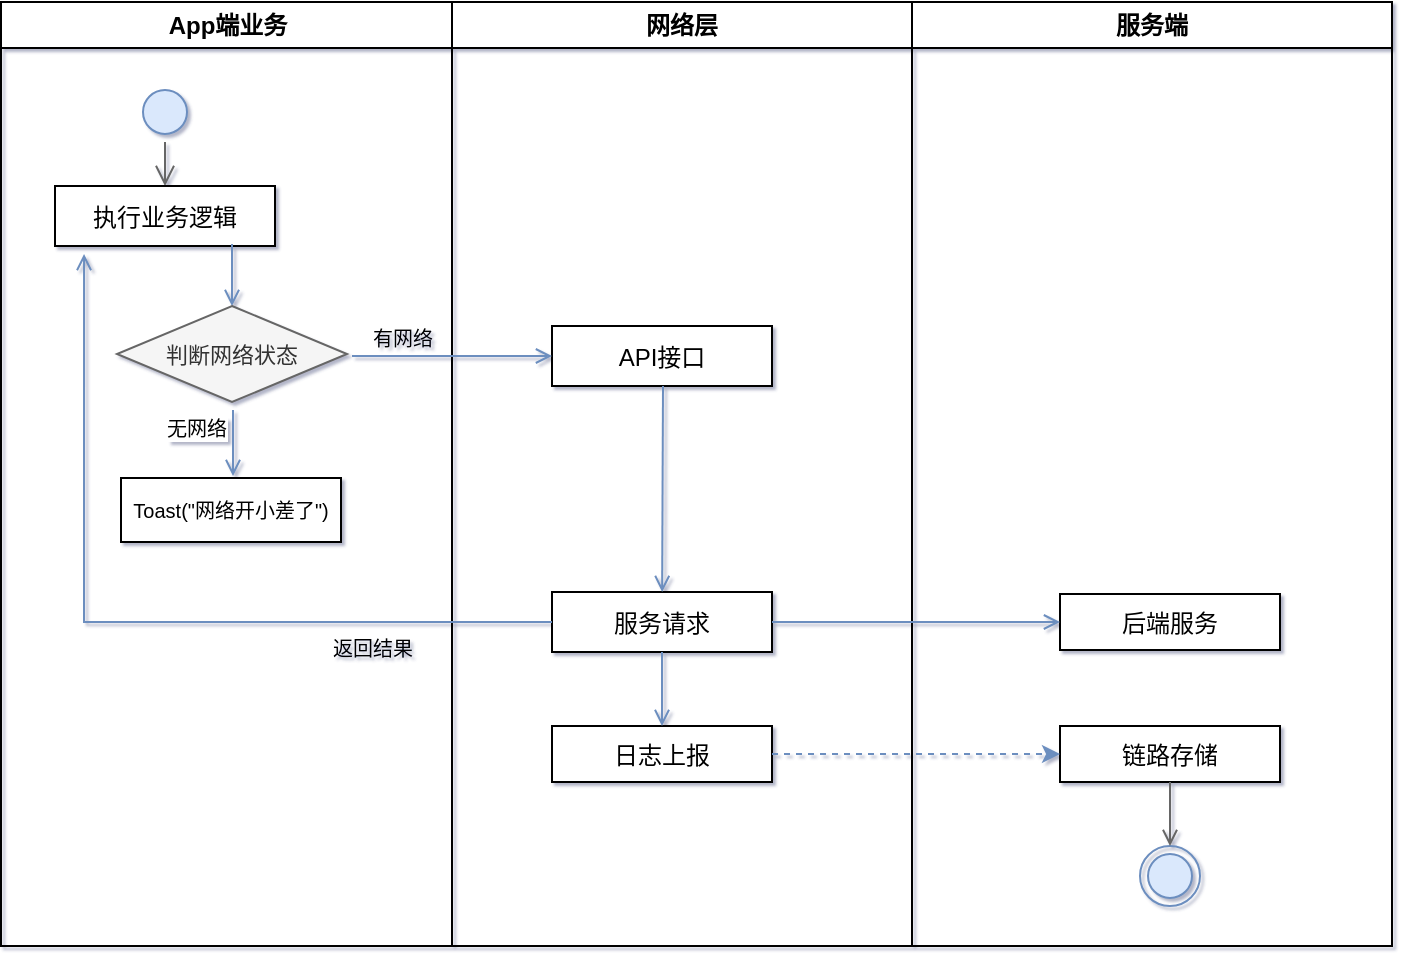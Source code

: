 <mxfile version="12.4.3" type="github" pages="1"><diagram name="Page-1" id="e7e014a7-5840-1c2e-5031-d8a46d1fe8dd"><mxGraphModel dx="1482" dy="711" grid="0" gridSize="10" guides="1" tooltips="1" connect="1" arrows="1" fold="1" page="1" pageScale="1" pageWidth="1169" pageHeight="826" background="#ffffff" math="0" shadow="1"><root><mxCell id="0"/><mxCell id="1" parent="0"/><mxCell id="2" value="App端业务" style="swimlane;whiteSpace=wrap" parent="1" vertex="1"><mxGeometry x="164.5" y="128" width="225.5" height="472" as="geometry"/></mxCell><mxCell id="5" value="" style="ellipse;shape=startState;fillColor=#dae8fc;strokeColor=#6c8ebf;" parent="2" vertex="1"><mxGeometry x="67" y="40" width="30" height="30" as="geometry"/></mxCell><mxCell id="6" value="" style="edgeStyle=elbowEdgeStyle;elbow=horizontal;verticalAlign=bottom;endArrow=open;endSize=8;strokeColor=#666666;endFill=1;rounded=0;fillColor=#f5f5f5;" parent="2" source="5" target="7" edge="1"><mxGeometry x="67" y="40" as="geometry"><mxPoint x="82" y="110" as="targetPoint"/></mxGeometry></mxCell><mxCell id="7" value="执行业务逻辑" style="" parent="2" vertex="1"><mxGeometry x="27" y="92" width="110" height="30" as="geometry"/></mxCell><mxCell id="8" value="Toast(&quot;网络开小差了&quot;)" style="fontSize=10;" parent="2" vertex="1"><mxGeometry x="60" y="238" width="110" height="32" as="geometry"/></mxCell><mxCell id="9" value="" style="endArrow=open;strokeColor=#6c8ebf;endFill=1;rounded=0;fillColor=#dae8fc;" parent="2" edge="1"><mxGeometry relative="1" as="geometry"><mxPoint x="115.5" y="121" as="sourcePoint"/><mxPoint x="115.5" y="152" as="targetPoint"/></mxGeometry></mxCell><mxCell id="EBCzvd2LmXdVVISyi6I2-41" value="判断网络状态" style="rhombus;fillColor=#f5f5f5;strokeColor=#666666;fontColor=#333333;fontSize=11;" vertex="1" parent="2"><mxGeometry x="58" y="152" width="115" height="48" as="geometry"/></mxCell><mxCell id="EBCzvd2LmXdVVISyi6I2-43" value="有网络" style="text;html=1;align=center;verticalAlign=middle;resizable=0;points=[];;autosize=1;fontSize=10;" vertex="1" parent="2"><mxGeometry x="175.5" y="158" width="50" height="20" as="geometry"/></mxCell><mxCell id="EBCzvd2LmXdVVISyi6I2-52" value="返回结果" style="text;html=1;align=center;verticalAlign=middle;resizable=0;points=[];;autosize=1;fontSize=10;" vertex="1" parent="2"><mxGeometry x="155.5" y="313" width="60" height="20" as="geometry"/></mxCell><mxCell id="3" value="网络层" style="swimlane;whiteSpace=wrap" parent="1" vertex="1"><mxGeometry x="390" y="128" width="230" height="472" as="geometry"/></mxCell><mxCell id="15" value="API接口" style="" parent="3" vertex="1"><mxGeometry x="50" y="162" width="110" height="30" as="geometry"/></mxCell><mxCell id="16" value="服务请求" style="" parent="3" vertex="1"><mxGeometry x="50" y="295" width="110" height="30" as="geometry"/></mxCell><mxCell id="17" value="" style="endArrow=open;strokeColor=#6c8ebf;endFill=1;rounded=0;fillColor=#dae8fc;" parent="3" target="16" edge="1"><mxGeometry relative="1" as="geometry"><mxPoint x="105.5" y="192" as="sourcePoint"/></mxGeometry></mxCell><mxCell id="18" value="日志上报" style="" parent="3" vertex="1"><mxGeometry x="50" y="362" width="110" height="28" as="geometry"/></mxCell><mxCell id="19" value="" style="endArrow=open;strokeColor=#6c8ebf;endFill=1;rounded=0;fillColor=#dae8fc;" parent="3" source="16" target="18" edge="1"><mxGeometry relative="1" as="geometry"/></mxCell><mxCell id="4" value="服务端" style="swimlane;whiteSpace=wrap" parent="1" vertex="1"><mxGeometry x="620" y="128" width="240" height="472" as="geometry"/></mxCell><mxCell id="33" value="链路存储" style="" parent="4" vertex="1"><mxGeometry x="74" y="362" width="110" height="28" as="geometry"/></mxCell><mxCell id="38" value="" style="ellipse;shape=endState;fillColor=#dae8fc;strokeColor=#6c8ebf;" parent="4" vertex="1"><mxGeometry x="114" y="422" width="30" height="30" as="geometry"/></mxCell><mxCell id="39" value="" style="endArrow=open;strokeColor=#666666;endFill=1;rounded=0;fillColor=#f5f5f5;" parent="4" source="33" target="38" edge="1"><mxGeometry relative="1" as="geometry"/></mxCell><mxCell id="EBCzvd2LmXdVVISyi6I2-58" value="后端服务" style="" vertex="1" parent="4"><mxGeometry x="74" y="296" width="110" height="28" as="geometry"/></mxCell><mxCell id="EBCzvd2LmXdVVISyi6I2-59" value="" style="edgeStyle=elbowEdgeStyle;elbow=horizontal;strokeColor=#6c8ebf;endArrow=open;endFill=1;rounded=0;entryX=0;entryY=0.5;entryDx=0;entryDy=0;fillColor=#dae8fc;" edge="1" parent="4" target="EBCzvd2LmXdVVISyi6I2-58"><mxGeometry width="100" height="100" relative="1" as="geometry"><mxPoint x="-70" y="310" as="sourcePoint"/><mxPoint x="30" y="309.5" as="targetPoint"/><Array as="points"><mxPoint x="-60" y="312"/><mxPoint x="-30" y="314.5"/><mxPoint x="30.5" y="274.5"/><mxPoint x="-215.5" y="382.5"/></Array></mxGeometry></mxCell><mxCell id="EBCzvd2LmXdVVISyi6I2-42" value="" style="endArrow=open;strokeColor=#6c8ebf;endFill=1;rounded=0;fillColor=#dae8fc;" edge="1" parent="1"><mxGeometry relative="1" as="geometry"><mxPoint x="280.5" y="332" as="sourcePoint"/><mxPoint x="280.5" y="365" as="targetPoint"/></mxGeometry></mxCell><mxCell id="EBCzvd2LmXdVVISyi6I2-44" value="无网络" style="text;html=1;align=center;verticalAlign=middle;resizable=0;points=[];;labelBackgroundColor=#ffffff;fontSize=10;" vertex="1" connectable="0" parent="EBCzvd2LmXdVVISyi6I2-42"><mxGeometry x="-0.091" y="2" relative="1" as="geometry"><mxPoint x="-21" y="-6" as="offset"/></mxGeometry></mxCell><mxCell id="12" value="" style="edgeStyle=elbowEdgeStyle;elbow=horizontal;strokeColor=#6c8ebf;endArrow=open;endFill=1;rounded=0;entryX=0;entryY=0.5;entryDx=0;entryDy=0;fillColor=#dae8fc;" parent="1" target="15" edge="1"><mxGeometry width="100" height="100" relative="1" as="geometry"><mxPoint x="340" y="305" as="sourcePoint"/><mxPoint x="424.5" y="318" as="targetPoint"/><Array as="points"><mxPoint x="380" y="310"/><mxPoint x="440.5" y="270"/><mxPoint x="194.5" y="378"/></Array></mxGeometry></mxCell><mxCell id="32" value="" style="endArrow=classic;strokeColor=#6c8ebf;endFill=1;rounded=0;dashed=1;entryX=0;entryY=0.5;entryDx=0;entryDy=0;fillColor=#dae8fc;" parent="1" source="18" target="33" edge="1"><mxGeometry relative="1" as="geometry"><mxPoint x="594.345" y="628" as="targetPoint"/></mxGeometry></mxCell><mxCell id="20" value="" style="endArrow=open;strokeColor=#6c8ebf;endFill=1;rounded=0;entryX=0.132;entryY=1.133;entryDx=0;entryDy=0;entryPerimeter=0;fillColor=#dae8fc;exitX=0;exitY=0.5;exitDx=0;exitDy=0;" parent="1" source="16" target="7" edge="1"><mxGeometry relative="1" as="geometry"><mxPoint x="520" y="430" as="sourcePoint"/><mxPoint x="200" y="499" as="targetPoint"/><Array as="points"><mxPoint x="206" y="438"/></Array></mxGeometry></mxCell></root></mxGraphModel></diagram></mxfile>